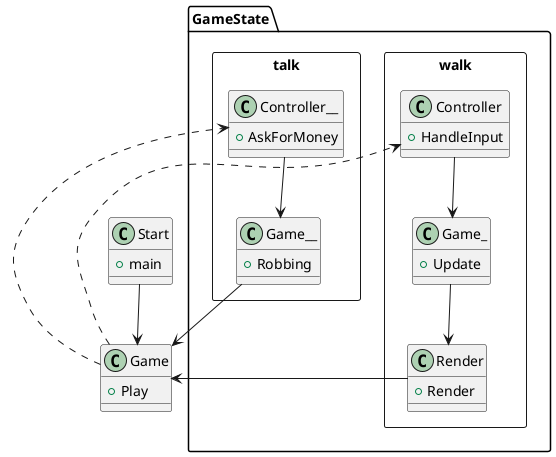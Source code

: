 @startuml

class Start {
  + main
}


' package Game.play <<Rectangle>>{
  class Game {
    + Play
  }

  Start --> Game

  package GameState.walk <<Rectangle>>{
    class Controller {
    + HandleInput
    }

    class Game_ {
    + Update
    }

    class Render {
    + Render
    }

    .Game ..> Controller
    Controller --> Game_
    Game_ --> Render
    Render --> .Game
  }

  package GameState.talk <<Rectangle>>{
    class Controller__ {
      + AskForMoney
    }
    class Game__{
      + Robbing
    }
    .Game ..> Controller__
    Controller__ --> Game__
    Game__ --> .Game
  }


' }

@enduml